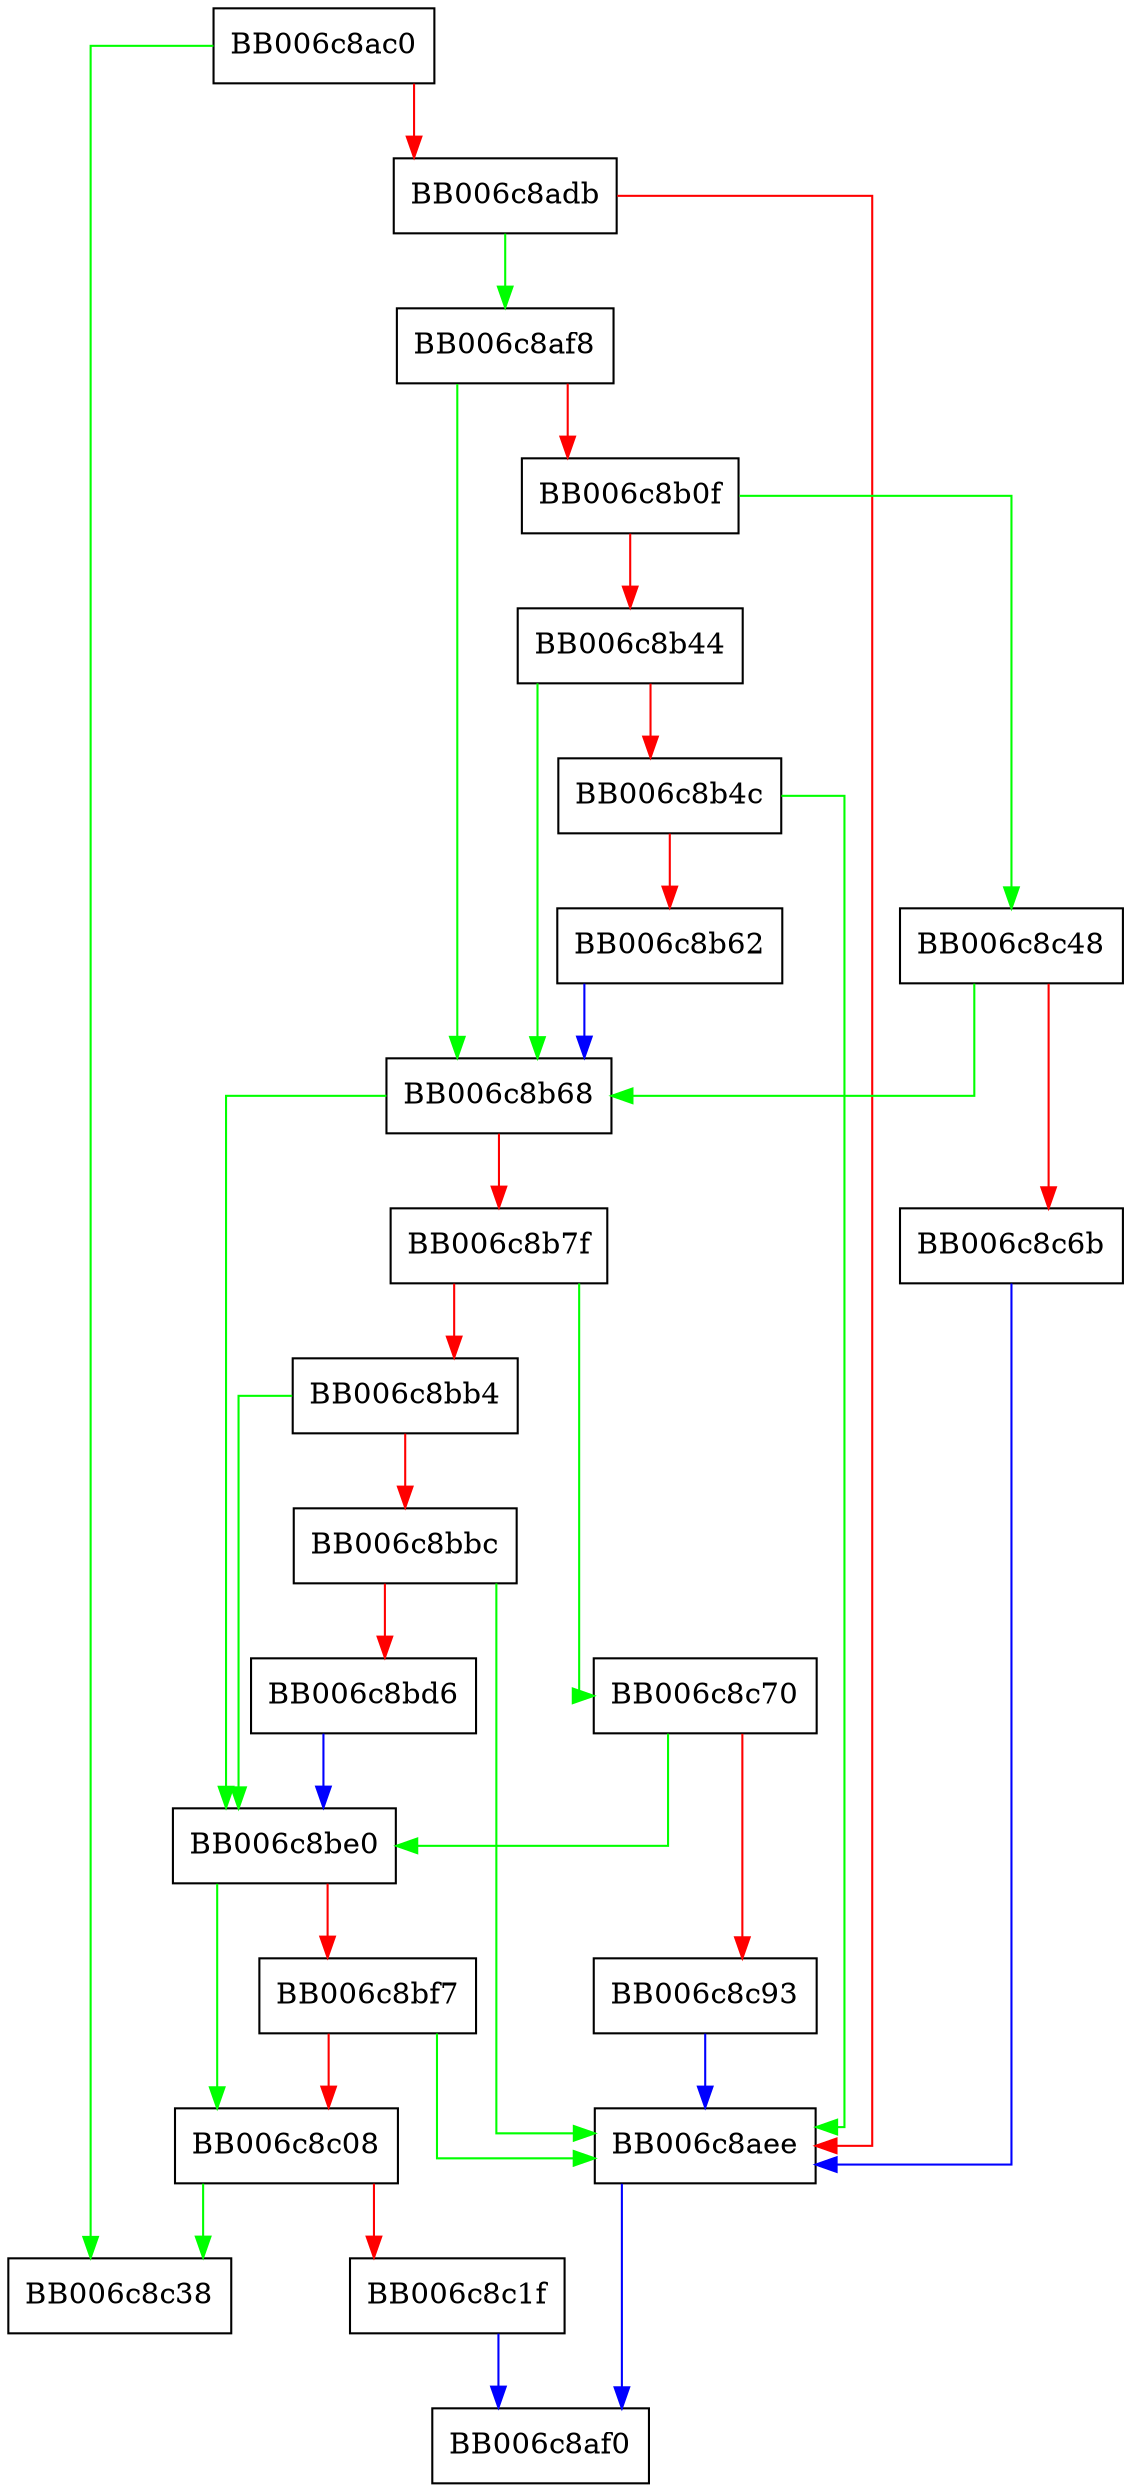 digraph kdf_pkcs12_set_ctx_params {
  node [shape="box"];
  graph [splines=ortho];
  BB006c8ac0 -> BB006c8c38 [color="green"];
  BB006c8ac0 -> BB006c8adb [color="red"];
  BB006c8adb -> BB006c8af8 [color="green"];
  BB006c8adb -> BB006c8aee [color="red"];
  BB006c8aee -> BB006c8af0 [color="blue"];
  BB006c8af8 -> BB006c8b68 [color="green"];
  BB006c8af8 -> BB006c8b0f [color="red"];
  BB006c8b0f -> BB006c8c48 [color="green"];
  BB006c8b0f -> BB006c8b44 [color="red"];
  BB006c8b44 -> BB006c8b68 [color="green"];
  BB006c8b44 -> BB006c8b4c [color="red"];
  BB006c8b4c -> BB006c8aee [color="green"];
  BB006c8b4c -> BB006c8b62 [color="red"];
  BB006c8b62 -> BB006c8b68 [color="blue"];
  BB006c8b68 -> BB006c8be0 [color="green"];
  BB006c8b68 -> BB006c8b7f [color="red"];
  BB006c8b7f -> BB006c8c70 [color="green"];
  BB006c8b7f -> BB006c8bb4 [color="red"];
  BB006c8bb4 -> BB006c8be0 [color="green"];
  BB006c8bb4 -> BB006c8bbc [color="red"];
  BB006c8bbc -> BB006c8aee [color="green"];
  BB006c8bbc -> BB006c8bd6 [color="red"];
  BB006c8bd6 -> BB006c8be0 [color="blue"];
  BB006c8be0 -> BB006c8c08 [color="green"];
  BB006c8be0 -> BB006c8bf7 [color="red"];
  BB006c8bf7 -> BB006c8aee [color="green"];
  BB006c8bf7 -> BB006c8c08 [color="red"];
  BB006c8c08 -> BB006c8c38 [color="green"];
  BB006c8c08 -> BB006c8c1f [color="red"];
  BB006c8c1f -> BB006c8af0 [color="blue"];
  BB006c8c48 -> BB006c8b68 [color="green"];
  BB006c8c48 -> BB006c8c6b [color="red"];
  BB006c8c6b -> BB006c8aee [color="blue"];
  BB006c8c70 -> BB006c8be0 [color="green"];
  BB006c8c70 -> BB006c8c93 [color="red"];
  BB006c8c93 -> BB006c8aee [color="blue"];
}